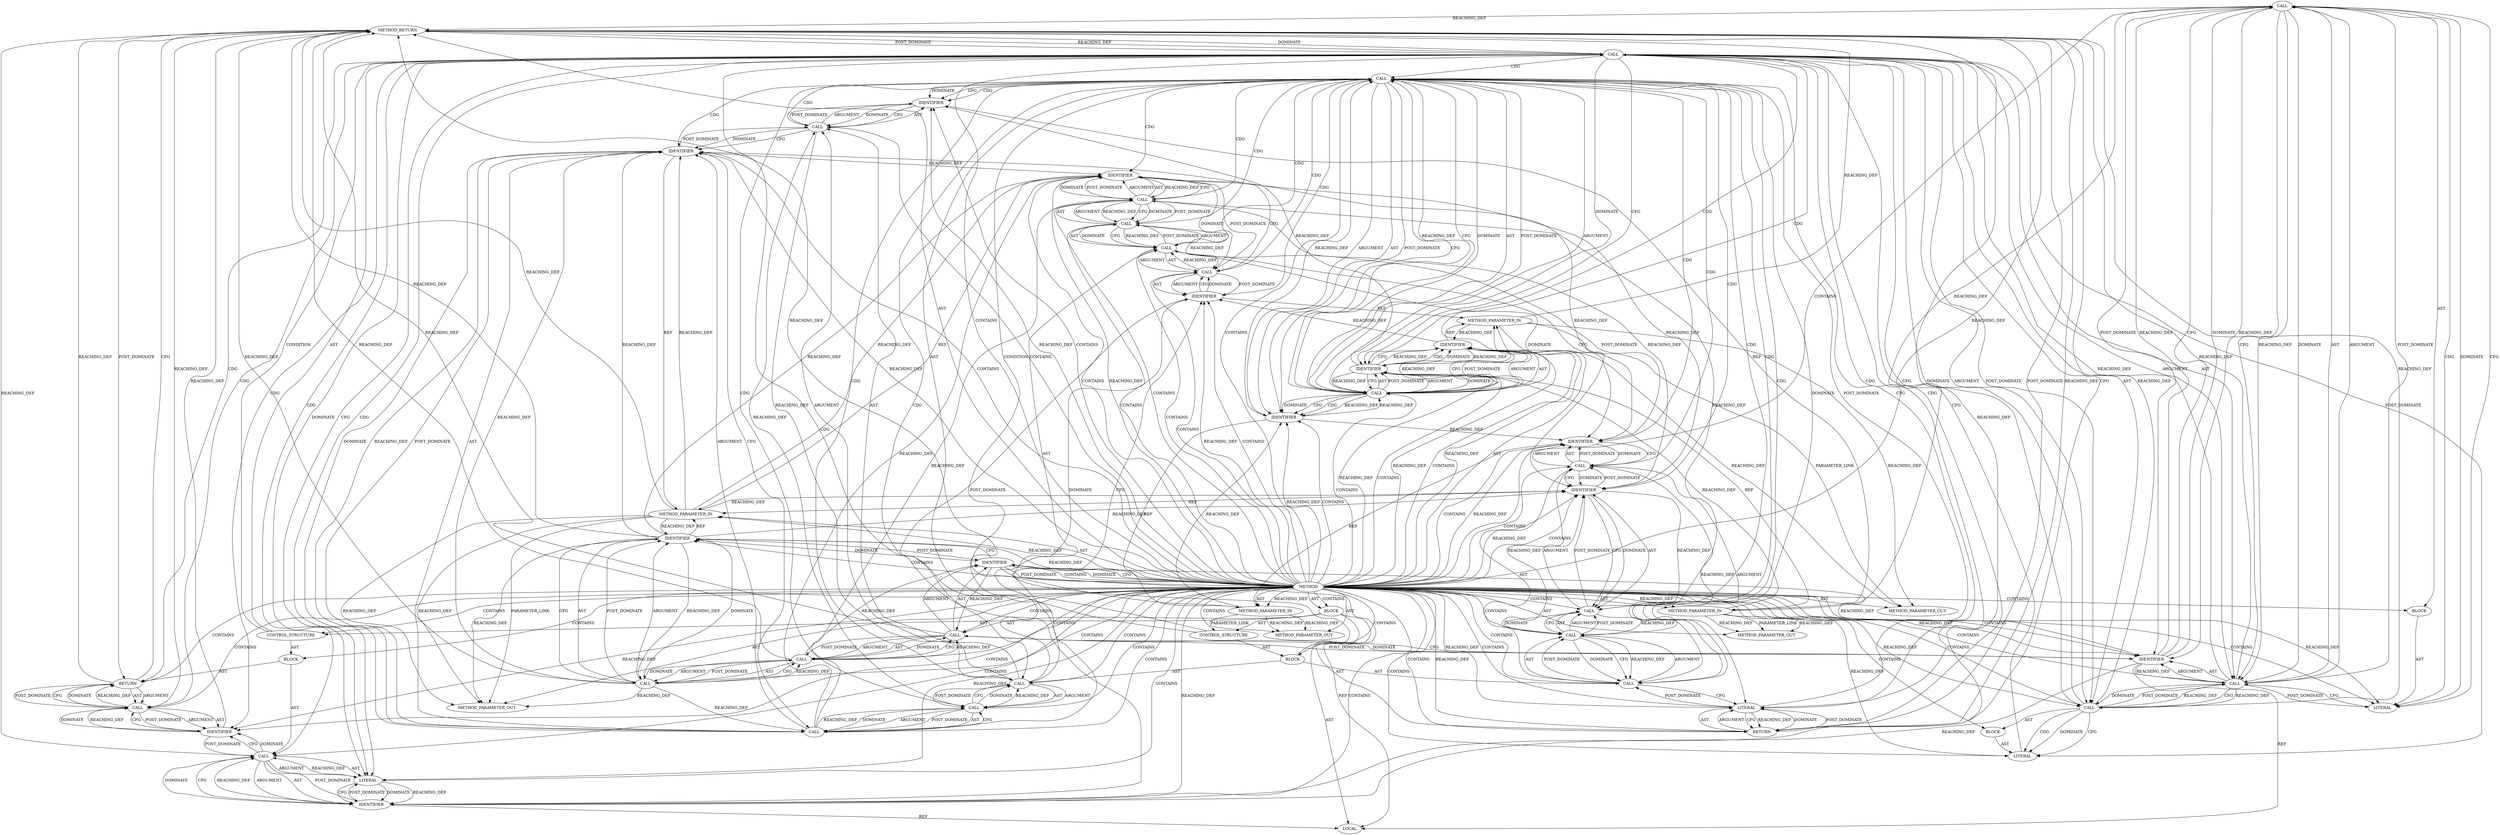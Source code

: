 digraph {
  1824 [label=CALL ORDER=2 ARGUMENT_INDEX=2 CODE="FRAME_LATE_STATUS_ABORTED_MASK" COLUMN_NUMBER=21 METHOD_FULL_NAME="messenger_v2.c:53:53:FRAME_LATE_STATUS_ABORTED_MASK:0" LINE_NUMBER=585 TYPE_FULL_NAME="int" DISPATCH_TYPE="INLINED" SIGNATURE="" NAME="FRAME_LATE_STATUS_ABORTED_MASK"]
  1846 [label=IDENTIFIER ORDER=1 ARGUMENT_INDEX=1 CODE="front_crc" COLUMN_NUMBER=4 LINE_NUMBER=593 TYPE_FULL_NAME="u32*" NAME="front_crc"]
  1832 [label=LITERAL ORDER=1 ARGUMENT_INDEX=1 CODE="\"bad late_status 0x%x\\n\"" COLUMN_NUMBER=10 LINE_NUMBER=588 TYPE_FULL_NAME="char"]
  1855 [label=IDENTIFIER ORDER=1 ARGUMENT_INDEX=1 CODE="p" COLUMN_NUMBER=33 LINE_NUMBER=594 TYPE_FULL_NAME="void*" NAME="p"]
  1844 [label=CALL ORDER=1 ARGUMENT_INDEX=-1 CODE="*front_crc = ceph_decode_32(&p)" COLUMN_NUMBER=3 METHOD_FULL_NAME="<operator>.assignment" LINE_NUMBER=593 TYPE_FULL_NAME="<empty>" DISPATCH_TYPE="STATIC_DISPATCH" SIGNATURE="" NAME="<operator>.assignment"]
  1835 [label=CALL ORDER=1 ARGUMENT_INDEX=-1 CODE="-EINVAL" COLUMN_NUMBER=10 METHOD_FULL_NAME="<operator>.minus" LINE_NUMBER=589 TYPE_FULL_NAME="<empty>" DISPATCH_TYPE="STATIC_DISPATCH" SIGNATURE="" NAME="<operator>.minus"]
  1845 [label=CALL ORDER=1 ARGUMENT_INDEX=1 CODE="*front_crc" COLUMN_NUMBER=3 METHOD_FULL_NAME="<operator>.indirection" LINE_NUMBER=593 TYPE_FULL_NAME="<empty>" DISPATCH_TYPE="STATIC_DISPATCH" SIGNATURE="" NAME="<operator>.indirection"]
  1811 [label=METHOD_PARAMETER_IN ORDER=3 CODE="u32 *middle_crc" IS_VARIADIC=false COLUMN_NUMBER=53 LINE_NUMBER=579 TYPE_FULL_NAME="u32*" EVALUATION_STRATEGY="BY_VALUE" INDEX=3 NAME="middle_crc"]
  13123 [label=METHOD_PARAMETER_OUT ORDER=1 CODE="void *p" IS_VARIADIC=false COLUMN_NUMBER=28 LINE_NUMBER=579 TYPE_FULL_NAME="void*" EVALUATION_STRATEGY="BY_VALUE" INDEX=1 NAME="p"]
  1864 [label=METHOD_RETURN ORDER=6 CODE="RET" COLUMN_NUMBER=1 LINE_NUMBER=579 TYPE_FULL_NAME="int" EVALUATION_STRATEGY="BY_VALUE"]
  1854 [label=CALL ORDER=1 ARGUMENT_INDEX=1 CODE="&p" COLUMN_NUMBER=32 METHOD_FULL_NAME="<operator>.addressOf" LINE_NUMBER=594 TYPE_FULL_NAME="<empty>" DISPATCH_TYPE="STATIC_DISPATCH" SIGNATURE="" NAME="<operator>.addressOf"]
  1834 [label=RETURN ORDER=2 ARGUMENT_INDEX=-1 CODE="return -EINVAL;" COLUMN_NUMBER=3 LINE_NUMBER=589]
  1851 [label=CALL ORDER=1 ARGUMENT_INDEX=1 CODE="*middle_crc" COLUMN_NUMBER=3 METHOD_FULL_NAME="<operator>.indirection" LINE_NUMBER=594 TYPE_FULL_NAME="<empty>" DISPATCH_TYPE="STATIC_DISPATCH" SIGNATURE="" NAME="<operator>.indirection"]
  1830 [label=BLOCK ORDER=2 ARGUMENT_INDEX=-1 CODE="{
		/* we should never get an aborted message as client */
		pr_err(\"bad late_status 0x%x\\n\", late_status);
		return -EINVAL;
	}" COLUMN_NUMBER=32 LINE_NUMBER=586 TYPE_FULL_NAME="void"]
  1842 [label=IDENTIFIER ORDER=2 ARGUMENT_INDEX=2 CODE="data_crc" COLUMN_NUMBER=33 LINE_NUMBER=592 TYPE_FULL_NAME="u32*" NAME="data_crc"]
  1833 [label=IDENTIFIER ORDER=2 ARGUMENT_INDEX=2 CODE="late_status" COLUMN_NUMBER=36 LINE_NUMBER=588 TYPE_FULL_NAME="u8" NAME="late_status"]
  1860 [label=CALL ORDER=1 ARGUMENT_INDEX=1 CODE="&p" COLUMN_NUMBER=30 METHOD_FULL_NAME="<operator>.addressOf" LINE_NUMBER=595 TYPE_FULL_NAME="<empty>" DISPATCH_TYPE="STATIC_DISPATCH" SIGNATURE="" NAME="<operator>.addressOf"]
  1820 [label=CONTROL_STRUCTURE CONTROL_STRUCTURE_TYPE="IF" ORDER=3 PARSER_TYPE_NAME="CASTIfStatement" ARGUMENT_INDEX=-1 CODE="if ((late_status & FRAME_LATE_STATUS_ABORTED_MASK) !=
			FRAME_LATE_STATUS_COMPLETE)" COLUMN_NUMBER=2 LINE_NUMBER=585]
  1841 [label=IDENTIFIER ORDER=2 ARGUMENT_INDEX=2 CODE="middle_crc" COLUMN_NUMBER=19 LINE_NUMBER=592 TYPE_FULL_NAME="u32*" NAME="middle_crc"]
  1828 [label=BLOCK ORDER=1 ARGUMENT_INDEX=1 CODE="<empty>" TYPE_FULL_NAME="void"]
  1838 [label=CALL ORDER=1 ARGUMENT_INDEX=-1 CODE="front_crc && middle_crc && data_crc" COLUMN_NUMBER=6 METHOD_FULL_NAME="<operator>.logicalAnd" LINE_NUMBER=592 TYPE_FULL_NAME="<empty>" DISPATCH_TYPE="STATIC_DISPATCH" SIGNATURE="" NAME="<operator>.logicalAnd"]
  1861 [label=IDENTIFIER ORDER=1 ARGUMENT_INDEX=1 CODE="p" COLUMN_NUMBER=31 LINE_NUMBER=595 TYPE_FULL_NAME="void*" NAME="p"]
  1839 [label=CALL ORDER=1 ARGUMENT_INDEX=1 CODE="front_crc && middle_crc" COLUMN_NUMBER=6 METHOD_FULL_NAME="<operator>.logicalAnd" LINE_NUMBER=592 TYPE_FULL_NAME="<empty>" DISPATCH_TYPE="STATIC_DISPATCH" SIGNATURE="" NAME="<operator>.logicalAnd"]
  1818 [label=CALL ORDER=1 ARGUMENT_INDEX=1 CODE="&p" COLUMN_NUMBER=30 METHOD_FULL_NAME="<operator>.addressOf" LINE_NUMBER=584 TYPE_FULL_NAME="<empty>" DISPATCH_TYPE="STATIC_DISPATCH" SIGNATURE="" NAME="<operator>.addressOf"]
  1853 [label=CALL ORDER=2 ARGUMENT_INDEX=2 CODE="ceph_decode_32(&p)" COLUMN_NUMBER=17 METHOD_FULL_NAME="ceph_decode_32" LINE_NUMBER=594 TYPE_FULL_NAME="<empty>" DISPATCH_TYPE="STATIC_DISPATCH" SIGNATURE="" NAME="ceph_decode_32"]
  1837 [label=CONTROL_STRUCTURE CONTROL_STRUCTURE_TYPE="IF" ORDER=4 PARSER_TYPE_NAME="CASTIfStatement" ARGUMENT_INDEX=-1 CODE="if (front_crc && middle_crc && data_crc)" COLUMN_NUMBER=2 LINE_NUMBER=592]
  1817 [label=CALL ORDER=2 ARGUMENT_INDEX=2 CODE="ceph_decode_8(&p)" COLUMN_NUMBER=16 METHOD_FULL_NAME="ceph_decode_8" LINE_NUMBER=584 TYPE_FULL_NAME="<empty>" DISPATCH_TYPE="STATIC_DISPATCH" SIGNATURE="" NAME="ceph_decode_8"]
  1825 [label=BLOCK ORDER=1 ARGUMENT_INDEX=1 CODE="<empty>" TYPE_FULL_NAME="void"]
  1859 [label=CALL ORDER=2 ARGUMENT_INDEX=2 CODE="ceph_decode_32(&p)" COLUMN_NUMBER=15 METHOD_FULL_NAME="ceph_decode_32" LINE_NUMBER=595 TYPE_FULL_NAME="<empty>" DISPATCH_TYPE="STATIC_DISPATCH" SIGNATURE="" NAME="ceph_decode_32"]
  1840 [label=IDENTIFIER ORDER=1 ARGUMENT_INDEX=1 CODE="front_crc" COLUMN_NUMBER=6 LINE_NUMBER=592 TYPE_FULL_NAME="u32*" NAME="front_crc"]
  1808 [label=METHOD COLUMN_NUMBER=1 LINE_NUMBER=579 COLUMN_NUMBER_END=20 IS_EXTERNAL=false SIGNATURE="int decode_epilogue (void*,u32*,u32*,u32*)" NAME="decode_epilogue" AST_PARENT_TYPE="TYPE_DECL" AST_PARENT_FULL_NAME="messenger_v2.c:<global>" ORDER=39 CODE="static int decode_epilogue(void *p, u32 *front_crc, u32 *middle_crc,
			   u32 *data_crc)
{
	u8 late_status;

	late_status = ceph_decode_8(&p);
	if ((late_status & FRAME_LATE_STATUS_ABORTED_MASK) !=
			FRAME_LATE_STATUS_COMPLETE) {
		/* we should never get an aborted message as client */
		pr_err(\"bad late_status 0x%x\\n\", late_status);
		return -EINVAL;
	}

	if (front_crc && middle_crc && data_crc) {
		*front_crc = ceph_decode_32(&p);
		*middle_crc = ceph_decode_32(&p);
		*data_crc = ceph_decode_32(&p);
	}

	return 0;
}" FULL_NAME="decode_epilogue" LINE_NUMBER_END=585 FILENAME="messenger_v2.c"]
  1843 [label=BLOCK ORDER=2 ARGUMENT_INDEX=-1 CODE="{
		*front_crc = ceph_decode_32(&p);
		*middle_crc = ceph_decode_32(&p);
		*data_crc = ceph_decode_32(&p);
	}" COLUMN_NUMBER=43 LINE_NUMBER=592 TYPE_FULL_NAME="void"]
  1829 [label=LITERAL ORDER=1 ARGUMENT_INDEX=1 CODE="0xe" COLUMN_NUMBER=4 LINE_NUMBER=586 TYPE_FULL_NAME="int"]
  1863 [label=LITERAL ORDER=1 ARGUMENT_INDEX=-1 CODE="0" COLUMN_NUMBER=9 LINE_NUMBER=598 TYPE_FULL_NAME="int"]
  1809 [label=METHOD_PARAMETER_IN ORDER=1 CODE="void *p" IS_VARIADIC=false COLUMN_NUMBER=28 LINE_NUMBER=579 TYPE_FULL_NAME="void*" EVALUATION_STRATEGY="BY_VALUE" INDEX=1 NAME="p"]
  1826 [label=LITERAL ORDER=1 ARGUMENT_INDEX=1 CODE="0xf" COLUMN_NUMBER=21 LINE_NUMBER=585 TYPE_FULL_NAME="int"]
  1813 [label=BLOCK ORDER=5 ARGUMENT_INDEX=-1 CODE="{
	u8 late_status;

	late_status = ceph_decode_8(&p);
	if ((late_status & FRAME_LATE_STATUS_ABORTED_MASK) !=
			FRAME_LATE_STATUS_COMPLETE) {
		/* we should never get an aborted message as client */
		pr_err(\"bad late_status 0x%x\\n\", late_status);
		return -EINVAL;
	}

	if (front_crc && middle_crc && data_crc) {
		*front_crc = ceph_decode_32(&p);
		*middle_crc = ceph_decode_32(&p);
		*data_crc = ceph_decode_32(&p);
	}

	return 0;
}" COLUMN_NUMBER=1 LINE_NUMBER=581 TYPE_FULL_NAME="void"]
  1852 [label=IDENTIFIER ORDER=1 ARGUMENT_INDEX=1 CODE="middle_crc" COLUMN_NUMBER=4 LINE_NUMBER=594 TYPE_FULL_NAME="u32*" NAME="middle_crc"]
  1847 [label=CALL ORDER=2 ARGUMENT_INDEX=2 CODE="ceph_decode_32(&p)" COLUMN_NUMBER=16 METHOD_FULL_NAME="ceph_decode_32" LINE_NUMBER=593 TYPE_FULL_NAME="<empty>" DISPATCH_TYPE="STATIC_DISPATCH" SIGNATURE="" NAME="ceph_decode_32"]
  1814 [label=LOCAL ORDER=1 CODE="u8 late_status" COLUMN_NUMBER=5 LINE_NUMBER=582 TYPE_FULL_NAME="u8" NAME="late_status"]
  1827 [label=CALL ORDER=2 ARGUMENT_INDEX=2 CODE="FRAME_LATE_STATUS_COMPLETE" COLUMN_NUMBER=4 METHOD_FULL_NAME="messenger_v2.c:52:52:FRAME_LATE_STATUS_COMPLETE:0" LINE_NUMBER=586 TYPE_FULL_NAME="int" DISPATCH_TYPE="INLINED" SIGNATURE="" NAME="FRAME_LATE_STATUS_COMPLETE"]
  13125 [label=METHOD_PARAMETER_OUT ORDER=3 CODE="u32 *middle_crc" IS_VARIADIC=false COLUMN_NUMBER=53 LINE_NUMBER=579 TYPE_FULL_NAME="u32*" EVALUATION_STRATEGY="BY_VALUE" INDEX=3 NAME="middle_crc"]
  13126 [label=METHOD_PARAMETER_OUT ORDER=4 CODE="u32 *data_crc" IS_VARIADIC=false COLUMN_NUMBER=7 LINE_NUMBER=580 TYPE_FULL_NAME="u32*" EVALUATION_STRATEGY="BY_VALUE" INDEX=4 NAME="data_crc"]
  1816 [label=IDENTIFIER ORDER=1 ARGUMENT_INDEX=1 CODE="late_status" COLUMN_NUMBER=2 LINE_NUMBER=584 TYPE_FULL_NAME="u8" NAME="late_status"]
  1856 [label=CALL ORDER=3 ARGUMENT_INDEX=-1 CODE="*data_crc = ceph_decode_32(&p)" COLUMN_NUMBER=3 METHOD_FULL_NAME="<operator>.assignment" LINE_NUMBER=595 TYPE_FULL_NAME="<empty>" DISPATCH_TYPE="STATIC_DISPATCH" SIGNATURE="" NAME="<operator>.assignment"]
  1812 [label=METHOD_PARAMETER_IN ORDER=4 CODE="u32 *data_crc" IS_VARIADIC=false COLUMN_NUMBER=7 LINE_NUMBER=580 TYPE_FULL_NAME="u32*" EVALUATION_STRATEGY="BY_VALUE" INDEX=4 NAME="data_crc"]
  1857 [label=CALL ORDER=1 ARGUMENT_INDEX=1 CODE="*data_crc" COLUMN_NUMBER=3 METHOD_FULL_NAME="<operator>.indirection" LINE_NUMBER=595 TYPE_FULL_NAME="<empty>" DISPATCH_TYPE="STATIC_DISPATCH" SIGNATURE="" NAME="<operator>.indirection"]
  13124 [label=METHOD_PARAMETER_OUT ORDER=2 CODE="u32 *front_crc" IS_VARIADIC=false COLUMN_NUMBER=37 LINE_NUMBER=579 TYPE_FULL_NAME="u32*" EVALUATION_STRATEGY="BY_VALUE" INDEX=2 NAME="front_crc"]
  1848 [label=CALL ORDER=1 ARGUMENT_INDEX=1 CODE="&p" COLUMN_NUMBER=31 METHOD_FULL_NAME="<operator>.addressOf" LINE_NUMBER=593 TYPE_FULL_NAME="<empty>" DISPATCH_TYPE="STATIC_DISPATCH" SIGNATURE="" NAME="<operator>.addressOf"]
  1850 [label=CALL ORDER=2 ARGUMENT_INDEX=-1 CODE="*middle_crc = ceph_decode_32(&p)" COLUMN_NUMBER=3 METHOD_FULL_NAME="<operator>.assignment" LINE_NUMBER=594 TYPE_FULL_NAME="<empty>" DISPATCH_TYPE="STATIC_DISPATCH" SIGNATURE="" NAME="<operator>.assignment"]
  1819 [label=IDENTIFIER ORDER=1 ARGUMENT_INDEX=1 CODE="p" COLUMN_NUMBER=31 LINE_NUMBER=584 TYPE_FULL_NAME="void*" NAME="p"]
  1821 [label=CALL ORDER=1 ARGUMENT_INDEX=-1 CODE="(late_status & FRAME_LATE_STATUS_ABORTED_MASK) !=
			FRAME_LATE_STATUS_COMPLETE" COLUMN_NUMBER=6 METHOD_FULL_NAME="<operator>.notEquals" LINE_NUMBER=585 TYPE_FULL_NAME="<empty>" DISPATCH_TYPE="STATIC_DISPATCH" SIGNATURE="" NAME="<operator>.notEquals"]
  1862 [label=RETURN ORDER=5 ARGUMENT_INDEX=-1 CODE="return 0;" COLUMN_NUMBER=2 LINE_NUMBER=598]
  1822 [label=CALL ORDER=1 ARGUMENT_INDEX=1 CODE="late_status & FRAME_LATE_STATUS_ABORTED_MASK" COLUMN_NUMBER=7 METHOD_FULL_NAME="<operator>.and" LINE_NUMBER=585 TYPE_FULL_NAME="<empty>" DISPATCH_TYPE="STATIC_DISPATCH" SIGNATURE="" NAME="<operator>.and"]
  1849 [label=IDENTIFIER ORDER=1 ARGUMENT_INDEX=1 CODE="p" COLUMN_NUMBER=32 LINE_NUMBER=593 TYPE_FULL_NAME="void*" NAME="p"]
  1823 [label=IDENTIFIER ORDER=1 ARGUMENT_INDEX=1 CODE="late_status" COLUMN_NUMBER=7 LINE_NUMBER=585 TYPE_FULL_NAME="u8" NAME="late_status"]
  1831 [label=CALL ORDER=1 ARGUMENT_INDEX=-1 CODE="pr_err(\"bad late_status 0x%x\\n\", late_status)" COLUMN_NUMBER=3 METHOD_FULL_NAME="pr_err" LINE_NUMBER=588 TYPE_FULL_NAME="<empty>" DISPATCH_TYPE="STATIC_DISPATCH" SIGNATURE="" NAME="pr_err"]
  1836 [label=IDENTIFIER ORDER=1 ARGUMENT_INDEX=1 CODE="EINVAL" COLUMN_NUMBER=11 LINE_NUMBER=589 TYPE_FULL_NAME="ANY" NAME="EINVAL"]
  1810 [label=METHOD_PARAMETER_IN ORDER=2 CODE="u32 *front_crc" IS_VARIADIC=false COLUMN_NUMBER=37 LINE_NUMBER=579 TYPE_FULL_NAME="u32*" EVALUATION_STRATEGY="BY_VALUE" INDEX=2 NAME="front_crc"]
  1815 [label=CALL ORDER=2 ARGUMENT_INDEX=-1 CODE="late_status = ceph_decode_8(&p)" COLUMN_NUMBER=2 METHOD_FULL_NAME="<operator>.assignment" LINE_NUMBER=584 TYPE_FULL_NAME="<empty>" DISPATCH_TYPE="STATIC_DISPATCH" SIGNATURE="" NAME="<operator>.assignment"]
  1858 [label=IDENTIFIER ORDER=1 ARGUMENT_INDEX=1 CODE="data_crc" COLUMN_NUMBER=4 LINE_NUMBER=595 TYPE_FULL_NAME="u32*" NAME="data_crc"]
  1808 -> 1850 [label=CONTAINS ]
  1808 -> 1831 [label=CONTAINS ]
  1827 -> 1829 [label=CDG ]
  1808 -> 1859 [label=CONTAINS ]
  1821 -> 1862 [label=CDG ]
  1836 -> 1835 [label=DOMINATE ]
  1808 -> 1832 [label=REACHING_DEF VARIABLE=""]
  1854 -> 1853 [label=REACHING_DEF VARIABLE="&p"]
  1822 -> 1864 [label=REACHING_DEF VARIABLE="late_status & FRAME_LATE_STATUS_ABORTED_MASK"]
  1855 -> 1809 [label=REF ]
  1808 -> 1838 [label=CONTAINS ]
  1808 -> 1851 [label=CONTAINS ]
  1839 -> 1838 [label=REACHING_DEF VARIABLE="front_crc && middle_crc"]
  1861 -> 1857 [label=POST_DOMINATE ]
  1808 -> 1810 [label=AST ]
  1841 -> 1840 [label=REACHING_DEF VARIABLE="middle_crc"]
  1845 -> 1844 [label=REACHING_DEF VARIABLE="*front_crc"]
  1842 -> 1812 [label=REF ]
  1839 -> 1842 [label=REACHING_DEF VARIABLE="front_crc && middle_crc"]
  1857 -> 1861 [label=CFG ]
  1851 -> 1850 [label=REACHING_DEF VARIABLE="*middle_crc"]
  1810 -> 13124 [label=PARAMETER_LINK ]
  1821 -> 1840 [label=DOMINATE ]
  1818 -> 1849 [label=REACHING_DEF VARIABLE="&p"]
  1849 -> 1848 [label=REACHING_DEF VARIABLE="p"]
  1856 -> 1859 [label=ARGUMENT ]
  1808 -> 1819 [label=REACHING_DEF VARIABLE=""]
  1839 -> 1842 [label=DOMINATE ]
  1819 -> 1849 [label=REACHING_DEF VARIABLE="p"]
  1850 -> 1851 [label=AST ]
  1821 -> 1833 [label=CDG ]
  1853 -> 1850 [label=DOMINATE ]
  1808 -> 1861 [label=CONTAINS ]
  1822 -> 1821 [label=REACHING_DEF VARIABLE="late_status & FRAME_LATE_STATUS_ABORTED_MASK"]
  1838 -> 1853 [label=CDG ]
  1818 -> 1819 [label=AST ]
  1819 -> 1855 [label=REACHING_DEF VARIABLE="p"]
  1824 -> 1826 [label=CDG ]
  1839 -> 1840 [label=AST ]
  1811 -> 1841 [label=REACHING_DEF VARIABLE="middle_crc"]
  1843 -> 1856 [label=AST ]
  1834 -> 1835 [label=AST ]
  1859 -> 1860 [label=AST ]
  1808 -> 1837 [label=CONTAINS ]
  1847 -> 1844 [label=CFG ]
  1849 -> 1848 [label=CFG ]
  1808 -> 13125 [label=AST ]
  1822 -> 1824 [label=AST ]
  1808 -> 1841 [label=CONTAINS ]
  1821 -> 1840 [label=CFG ]
  1808 -> 1812 [label=AST ]
  1808 -> 1809 [label=REACHING_DEF VARIABLE=""]
  1833 -> 1831 [label=DOMINATE ]
  1816 -> 1819 [label=CFG ]
  1808 -> 1845 [label=CONTAINS ]
  1839 -> 1838 [label=CFG ]
  1821 -> 1834 [label=CDG ]
  1817 -> 1864 [label=REACHING_DEF VARIABLE="ceph_decode_8(&p)"]
  1818 -> 1819 [label=POST_DOMINATE ]
  1833 -> 1864 [label=REACHING_DEF VARIABLE="late_status"]
  1848 -> 1849 [label=POST_DOMINATE ]
  1839 -> 1840 [label=POST_DOMINATE ]
  1834 -> 1864 [label=CFG ]
  1840 -> 1841 [label=CFG ]
  1844 -> 1852 [label=DOMINATE ]
  1838 -> 1846 [label=CFG ]
  1822 -> 1823 [label=ARGUMENT ]
  1853 -> 1851 [label=REACHING_DEF VARIABLE="ceph_decode_32(&p)"]
  1839 -> 1842 [label=CFG ]
  1815 -> 1816 [label=ARGUMENT ]
  1854 -> 1855 [label=POST_DOMINATE ]
  1824 -> 1826 [label=DOMINATE ]
  1858 -> 1850 [label=POST_DOMINATE ]
  1835 -> 1834 [label=CFG ]
  1848 -> 1849 [label=AST ]
  1821 -> 1864 [label=REACHING_DEF VARIABLE="(late_status & FRAME_LATE_STATUS_ABORTED_MASK) !=
			FRAME_LATE_STATUS_COMPLETE"]
  1861 -> 1860 [label=CFG ]
  1817 -> 1816 [label=REACHING_DEF VARIABLE="ceph_decode_8(&p)"]
  1838 -> 1844 [label=CDG ]
  1833 -> 1831 [label=CFG ]
  1851 -> 1855 [label=CFG ]
  1808 -> 1820 [label=CONTAINS ]
  1859 -> 1856 [label=REACHING_DEF VARIABLE="ceph_decode_32(&p)"]
  1822 -> 1824 [label=ARGUMENT ]
  1824 -> 1823 [label=REACHING_DEF VARIABLE="FRAME_LATE_STATUS_ABORTED_MASK"]
  1808 -> 1816 [label=CONTAINS ]
  1832 -> 1831 [label=REACHING_DEF VARIABLE="\"bad late_status 0x%x\\n\""]
  1854 -> 1853 [label=CFG ]
  1827 -> 1864 [label=REACHING_DEF VARIABLE="FRAME_LATE_STATUS_COMPLETE"]
  1811 -> 1864 [label=REACHING_DEF VARIABLE="middle_crc"]
  1831 -> 1832 [label=ARGUMENT ]
  1825 -> 1826 [label=AST ]
  1816 -> 1808 [label=POST_DOMINATE ]
  1847 -> 1848 [label=ARGUMENT ]
  1838 -> 1848 [label=CDG ]
  1821 -> 1839 [label=CDG ]
  1808 -> 1832 [label=CONTAINS ]
  1816 -> 1823 [label=REACHING_DEF VARIABLE="late_status"]
  1844 -> 1847 [label=AST ]
  1840 -> 1839 [label=DOMINATE ]
  1818 -> 1817 [label=CFG ]
  1839 -> 1842 [label=CDG ]
  1808 -> 1846 [label=REACHING_DEF VARIABLE=""]
  1812 -> 1842 [label=REACHING_DEF VARIABLE="data_crc"]
  1823 -> 1824 [label=REACHING_DEF VARIABLE="late_status"]
  1844 -> 1847 [label=ARGUMENT ]
  1822 -> 1826 [label=POST_DOMINATE ]
  1835 -> 1836 [label=POST_DOMINATE ]
  1820 -> 1830 [label=AST ]
  1808 -> 13123 [label=AST ]
  1809 -> 1855 [label=REACHING_DEF VARIABLE="p"]
  1808 -> 1836 [label=REACHING_DEF VARIABLE=""]
  1808 -> 1858 [label=CONTAINS ]
  1839 -> 1841 [label=POST_DOMINATE ]
  1838 -> 1846 [label=CDG ]
  1812 -> 13126 [label=PARAMETER_LINK ]
  1840 -> 1841 [label=REACHING_DEF VARIABLE="front_crc"]
  1818 -> 1817 [label=REACHING_DEF VARIABLE="&p"]
  1839 -> 1841 [label=ARGUMENT ]
  1808 -> 1862 [label=CONTAINS ]
  1808 -> 1842 [label=CONTAINS ]
  1812 -> 13126 [label=REACHING_DEF VARIABLE="data_crc"]
  1812 -> 13126 [label=REACHING_DEF VARIABLE="data_crc"]
  1849 -> 1848 [label=DOMINATE ]
  1837 -> 1843 [label=AST ]
  1822 -> 1827 [label=CFG ]
  1859 -> 1856 [label=DOMINATE ]
  1827 -> 1821 [label=REACHING_DEF VARIABLE="FRAME_LATE_STATUS_COMPLETE"]
  1857 -> 1858 [label=ARGUMENT ]
  1854 -> 1853 [label=DOMINATE ]
  1845 -> 1849 [label=DOMINATE ]
  1838 -> 1859 [label=CDG ]
  1833 -> 1814 [label=REF ]
  1817 -> 1815 [label=DOMINATE ]
  1816 -> 1819 [label=DOMINATE ]
  1813 -> 1837 [label=AST ]
  1808 -> 1828 [label=CONTAINS ]
  1845 -> 1846 [label=AST ]
  1848 -> 1854 [label=REACHING_DEF VARIABLE="&p"]
  1831 -> 1836 [label=CFG ]
  1840 -> 1839 [label=CFG ]
  1856 -> 1859 [label=AST ]
  1821 -> 1827 [label=ARGUMENT ]
  1819 -> 1818 [label=REACHING_DEF VARIABLE="p"]
  1838 -> 1851 [label=CDG ]
  1844 -> 1845 [label=ARGUMENT ]
  1831 -> 1836 [label=DOMINATE ]
  1808 -> 1836 [label=CONTAINS ]
  1808 -> 1843 [label=CONTAINS ]
  1827 -> 1828 [label=AST ]
  1834 -> 1835 [label=POST_DOMINATE ]
  1816 -> 1815 [label=REACHING_DEF VARIABLE="late_status"]
  1817 -> 1818 [label=ARGUMENT ]
  1847 -> 1844 [label=DOMINATE ]
  1838 -> 1842 [label=ARGUMENT ]
  1838 -> 1863 [label=CFG ]
  1835 -> 1834 [label=DOMINATE ]
  1808 -> 1835 [label=CONTAINS ]
  1808 -> 1855 [label=CONTAINS ]
  1808 -> 1819 [label=CONTAINS ]
  1860 -> 1859 [label=REACHING_DEF VARIABLE="&p"]
  1862 -> 1863 [label=POST_DOMINATE ]
  1829 -> 1821 [label=CFG ]
  1822 -> 1823 [label=AST ]
  1859 -> 1856 [label=CFG ]
  1844 -> 1845 [label=AST ]
  1838 -> 1863 [label=DOMINATE ]
  1855 -> 1861 [label=REACHING_DEF VARIABLE="p"]
  1813 -> 1862 [label=AST ]
  1849 -> 1855 [label=REACHING_DEF VARIABLE="p"]
  1863 -> 1838 [label=POST_DOMINATE ]
  1841 -> 1839 [label=REACHING_DEF VARIABLE="middle_crc"]
  1810 -> 1840 [label=REACHING_DEF VARIABLE="front_crc"]
  1838 -> 1855 [label=CDG ]
  1838 -> 1850 [label=CDG ]
  1859 -> 1860 [label=ARGUMENT ]
  1818 -> 1817 [label=DOMINATE ]
  1818 -> 1819 [label=ARGUMENT ]
  1820 -> 1821 [label=AST ]
  1808 -> 1852 [label=REACHING_DEF VARIABLE=""]
  1808 -> 1844 [label=CONTAINS ]
  1827 -> 1822 [label=POST_DOMINATE ]
  1808 -> 13126 [label=AST ]
  1863 -> 1862 [label=CFG ]
  1849 -> 1845 [label=POST_DOMINATE ]
  1835 -> 1836 [label=ARGUMENT ]
  1838 -> 1839 [label=AST ]
  1858 -> 1857 [label=CFG ]
  1808 -> 1824 [label=CONTAINS ]
  1821 -> 1836 [label=CDG ]
  1817 -> 1815 [label=CFG ]
  1836 -> 1835 [label=REACHING_DEF VARIABLE="EINVAL"]
  1821 -> 1864 [label=DOMINATE ]
  1809 -> 1861 [label=REACHING_DEF VARIABLE="p"]
  1856 -> 1859 [label=POST_DOMINATE ]
  1841 -> 1811 [label=REF ]
  1808 -> 1852 [label=CONTAINS ]
  1830 -> 1834 [label=AST ]
  1839 -> 1840 [label=ARGUMENT ]
  1854 -> 1855 [label=ARGUMENT ]
  1808 -> 1822 [label=CONTAINS ]
  1808 -> 1821 [label=CONTAINS ]
  1831 -> 1833 [label=AST ]
  1835 -> 1864 [label=REACHING_DEF VARIABLE="-EINVAL"]
  1808 -> 1829 [label=REACHING_DEF VARIABLE=""]
  1854 -> 1855 [label=AST ]
  1819 -> 1864 [label=REACHING_DEF VARIABLE="p"]
  1821 -> 1832 [label=CDG ]
  1860 -> 1859 [label=DOMINATE ]
  1808 -> 1849 [label=REACHING_DEF VARIABLE=""]
  1815 -> 1823 [label=DOMINATE ]
  1824 -> 1826 [label=CFG ]
  1830 -> 1831 [label=AST ]
  1862 -> 1863 [label=AST ]
  1838 -> 1856 [label=CDG ]
  1857 -> 1858 [label=AST ]
  1808 -> 1847 [label=CONTAINS ]
  1827 -> 1822 [label=REACHING_DEF VARIABLE="FRAME_LATE_STATUS_COMPLETE"]
  1808 -> 1858 [label=REACHING_DEF VARIABLE=""]
  1808 -> 1855 [label=REACHING_DEF VARIABLE=""]
  1841 -> 1852 [label=REACHING_DEF VARIABLE="middle_crc"]
  1818 -> 1864 [label=REACHING_DEF VARIABLE="&p"]
  1808 -> 1857 [label=CONTAINS ]
  1808 -> 1830 [label=CONTAINS ]
  1860 -> 1859 [label=CFG ]
  1835 -> 1836 [label=AST ]
  1858 -> 1857 [label=DOMINATE ]
  1858 -> 1812 [label=REF ]
  1832 -> 1833 [label=DOMINATE ]
  1864 -> 1834 [label=POST_DOMINATE ]
  1833 -> 1831 [label=REACHING_DEF VARIABLE="late_status"]
  1808 -> 1816 [label=DOMINATE ]
  1856 -> 1857 [label=ARGUMENT ]
  1827 -> 1829 [label=DOMINATE ]
  1811 -> 13125 [label=PARAMETER_LINK ]
  1808 -> 1833 [label=REACHING_DEF VARIABLE=""]
  1821 -> 1832 [label=DOMINATE ]
  1822 -> 1827 [label=DOMINATE ]
  1854 -> 1861 [label=REACHING_DEF VARIABLE="&p"]
  1859 -> 1860 [label=POST_DOMINATE ]
  1843 -> 1850 [label=AST ]
  1846 -> 1810 [label=REF ]
  1809 -> 1849 [label=REACHING_DEF VARIABLE="p"]
  1808 -> 1864 [label=AST ]
  1861 -> 1809 [label=REF ]
  1808 -> 1829 [label=CONTAINS ]
  1862 -> 1864 [label=REACHING_DEF VARIABLE="<RET>"]
  1808 -> 1834 [label=CONTAINS ]
  1808 -> 1853 [label=CONTAINS ]
  1861 -> 1860 [label=REACHING_DEF VARIABLE="p"]
  1835 -> 1834 [label=REACHING_DEF VARIABLE="-EINVAL"]
  1845 -> 1846 [label=POST_DOMINATE ]
  1812 -> 1864 [label=REACHING_DEF VARIABLE="data_crc"]
  1838 -> 1854 [label=CDG ]
  1823 -> 1822 [label=REACHING_DEF VARIABLE="late_status"]
  1828 -> 1829 [label=AST ]
  1857 -> 1856 [label=REACHING_DEF VARIABLE="*data_crc"]
  1861 -> 1860 [label=DOMINATE ]
  1856 -> 1857 [label=AST ]
  1863 -> 1862 [label=REACHING_DEF VARIABLE="0"]
  1808 -> 1826 [label=REACHING_DEF VARIABLE=""]
  1855 -> 1854 [label=REACHING_DEF VARIABLE="p"]
  1808 -> 1817 [label=CONTAINS ]
  1824 -> 1864 [label=REACHING_DEF VARIABLE="FRAME_LATE_STATUS_ABORTED_MASK"]
  1808 -> 1848 [label=CONTAINS ]
  1808 -> 1818 [label=CONTAINS ]
  1848 -> 1855 [label=REACHING_DEF VARIABLE="&p"]
  1857 -> 1858 [label=POST_DOMINATE ]
  1817 -> 1818 [label=AST ]
  1821 -> 1831 [label=CDG ]
  1850 -> 1853 [label=POST_DOMINATE ]
  1823 -> 1815 [label=POST_DOMINATE ]
  1808 -> 1811 [label=REACHING_DEF VARIABLE=""]
  1831 -> 1833 [label=ARGUMENT ]
  1862 -> 1864 [label=CFG ]
  1853 -> 1854 [label=POST_DOMINATE ]
  1808 -> 1863 [label=REACHING_DEF VARIABLE=""]
  1849 -> 1809 [label=REF ]
  1847 -> 1848 [label=POST_DOMINATE ]
  1826 -> 1822 [label=CFG ]
  1844 -> 1847 [label=POST_DOMINATE ]
  1808 -> 1823 [label=REACHING_DEF VARIABLE=""]
  1859 -> 1857 [label=REACHING_DEF VARIABLE="ceph_decode_32(&p)"]
  1808 -> 1827 [label=REACHING_DEF VARIABLE=""]
  1838 -> 1846 [label=DOMINATE ]
  1808 -> 1863 [label=CONTAINS ]
  1821 -> 1827 [label=POST_DOMINATE ]
  1824 -> 1823 [label=POST_DOMINATE ]
  1816 -> 1814 [label=REF ]
  1851 -> 1855 [label=DOMINATE ]
  1813 -> 1815 [label=AST ]
  1837 -> 1838 [label=CONDITION ]
  1863 -> 1862 [label=DOMINATE ]
  1832 -> 1833 [label=REACHING_DEF VARIABLE="\"bad late_status 0x%x\\n\""]
  1809 -> 13123 [label=REACHING_DEF VARIABLE="p"]
  1809 -> 13123 [label=REACHING_DEF VARIABLE="p"]
  1848 -> 1847 [label=CFG ]
  1864 -> 1862 [label=POST_DOMINATE ]
  1810 -> 13124 [label=REACHING_DEF VARIABLE="front_crc"]
  1810 -> 13124 [label=REACHING_DEF VARIABLE="front_crc"]
  1817 -> 1818 [label=POST_DOMINATE ]
  1838 -> 1857 [label=CDG ]
  1838 -> 1839 [label=POST_DOMINATE ]
  1857 -> 1861 [label=DOMINATE ]
  1838 -> 1852 [label=CDG ]
  1821 -> 1827 [label=AST ]
  1815 -> 1864 [label=REACHING_DEF VARIABLE="late_status = ceph_decode_8(&p)"]
  1850 -> 1851 [label=ARGUMENT ]
  1821 -> 1829 [label=POST_DOMINATE ]
  1838 -> 1842 [label=AST ]
  1855 -> 1854 [label=CFG ]
  1821 -> 1840 [label=CDG ]
  1831 -> 1864 [label=REACHING_DEF VARIABLE="pr_err(\"bad late_status 0x%x\\n\", late_status)"]
  1840 -> 1841 [label=CDG ]
  1838 -> 1860 [label=CDG ]
  1842 -> 1839 [label=REACHING_DEF VARIABLE="data_crc"]
  1839 -> 1841 [label=AST ]
  1836 -> 1831 [label=POST_DOMINATE ]
  1808 -> 1815 [label=CONTAINS ]
  1853 -> 1850 [label=CFG ]
  1819 -> 13123 [label=REACHING_DEF VARIABLE="p"]
  1840 -> 1839 [label=REACHING_DEF VARIABLE="front_crc"]
  1838 -> 1849 [label=CDG ]
  1845 -> 1849 [label=CFG ]
  1836 -> 1835 [label=CFG ]
  1808 -> 1825 [label=CONTAINS ]
  1842 -> 1838 [label=CFG ]
  1841 -> 1839 [label=CFG ]
  1844 -> 1852 [label=CFG ]
  1848 -> 1847 [label=REACHING_DEF VARIABLE="&p"]
  1819 -> 1809 [label=REF ]
  1823 -> 1824 [label=CFG ]
  1818 -> 13123 [label=REACHING_DEF VARIABLE="&p"]
  1854 -> 1860 [label=REACHING_DEF VARIABLE="&p"]
  1853 -> 1850 [label=REACHING_DEF VARIABLE="ceph_decode_32(&p)"]
  1838 -> 1861 [label=CDG ]
  1838 -> 1847 [label=CDG ]
  1821 -> 1838 [label=CDG ]
  1808 -> 1833 [label=CONTAINS ]
  1808 -> 1839 [label=CONTAINS ]
  1847 -> 1845 [label=REACHING_DEF VARIABLE="ceph_decode_32(&p)"]
  1808 -> 1826 [label=CONTAINS ]
  1808 -> 1854 [label=CONTAINS ]
  1852 -> 1851 [label=CFG ]
  1848 -> 1849 [label=ARGUMENT ]
  1822 -> 1827 [label=REACHING_DEF VARIABLE="late_status & FRAME_LATE_STATUS_ABORTED_MASK"]
  1819 -> 1816 [label=POST_DOMINATE ]
  1809 -> 13123 [label=PARAMETER_LINK ]
  1840 -> 1846 [label=REACHING_DEF VARIABLE="front_crc"]
  1808 -> 1860 [label=CONTAINS ]
  1823 -> 1824 [label=DOMINATE ]
  1833 -> 1832 [label=POST_DOMINATE ]
  1808 -> 1811 [label=AST ]
  1855 -> 1851 [label=POST_DOMINATE ]
  1808 -> 1809 [label=AST ]
  1838 -> 1845 [label=CDG ]
  1810 -> 1864 [label=REACHING_DEF VARIABLE="front_crc"]
  1851 -> 1852 [label=POST_DOMINATE ]
  1809 -> 1864 [label=REACHING_DEF VARIABLE="p"]
  1819 -> 1818 [label=CFG ]
  1853 -> 1854 [label=AST ]
  1836 -> 1864 [label=REACHING_DEF VARIABLE="EINVAL"]
  1853 -> 1854 [label=ARGUMENT ]
  1838 -> 1839 [label=ARGUMENT ]
  1808 -> 1861 [label=REACHING_DEF VARIABLE=""]
  1820 -> 1821 [label=CONDITION ]
  1824 -> 1825 [label=AST ]
  1824 -> 1822 [label=CFG ]
  1851 -> 1852 [label=AST ]
  1855 -> 1854 [label=DOMINATE ]
  1808 -> 1856 [label=CONTAINS ]
  1850 -> 1853 [label=ARGUMENT ]
  1834 -> 1835 [label=ARGUMENT ]
  1808 -> 1849 [label=CONTAINS ]
  1864 -> 1821 [label=POST_DOMINATE ]
  1808 -> 1841 [label=REACHING_DEF VARIABLE=""]
  1808 -> 1827 [label=CONTAINS ]
  1823 -> 1814 [label=REF ]
  1808 -> 1862 [label=REACHING_DEF VARIABLE=""]
  1823 -> 1833 [label=REACHING_DEF VARIABLE="late_status"]
  1842 -> 1858 [label=REACHING_DEF VARIABLE="data_crc"]
  1808 -> 1846 [label=CONTAINS ]
  1839 -> 1838 [label=DOMINATE ]
  1845 -> 1846 [label=ARGUMENT ]
  1815 -> 1823 [label=CFG ]
  1824 -> 1822 [label=REACHING_DEF VARIABLE="FRAME_LATE_STATUS_ABORTED_MASK"]
  1860 -> 1861 [label=ARGUMENT ]
  1808 -> 1840 [label=REACHING_DEF VARIABLE=""]
  1831 -> 1832 [label=AST ]
  1852 -> 1844 [label=POST_DOMINATE ]
  1819 -> 1861 [label=REACHING_DEF VARIABLE="p"]
  1808 -> 1813 [label=AST ]
  1808 -> 1810 [label=REACHING_DEF VARIABLE=""]
  1827 -> 1829 [label=CFG ]
  1834 -> 1864 [label=REACHING_DEF VARIABLE="<RET>"]
  1850 -> 1858 [label=DOMINATE ]
  1818 -> 1848 [label=REACHING_DEF VARIABLE="&p"]
  1808 -> 1842 [label=REACHING_DEF VARIABLE=""]
  1851 -> 1852 [label=ARGUMENT ]
  1808 -> 1823 [label=CONTAINS ]
  1849 -> 1861 [label=REACHING_DEF VARIABLE="p"]
  1821 -> 1822 [label=ARGUMENT ]
  1846 -> 1845 [label=DOMINATE ]
  1815 -> 1817 [label=POST_DOMINATE ]
  1863 -> 1856 [label=POST_DOMINATE ]
  1808 -> 13124 [label=AST ]
  1815 -> 1816 [label=AST ]
  1821 -> 1832 [label=CFG ]
  1838 -> 1858 [label=CDG ]
  1842 -> 1838 [label=REACHING_DEF VARIABLE="data_crc"]
  1827 -> 1821 [label=CFG ]
  1847 -> 1848 [label=AST ]
  1846 -> 1845 [label=CFG ]
  1813 -> 1820 [label=AST ]
  1817 -> 1815 [label=REACHING_DEF VARIABLE="ceph_decode_8(&p)"]
  1850 -> 1858 [label=CFG ]
  1821 -> 1863 [label=CDG ]
  1827 -> 1821 [label=DOMINATE ]
  1808 -> 1813 [label=CONTAINS ]
  1860 -> 1861 [label=POST_DOMINATE ]
  1862 -> 1863 [label=ARGUMENT ]
  1831 -> 1833 [label=POST_DOMINATE ]
  1815 -> 1817 [label=AST ]
  1840 -> 1810 [label=REF ]
  1840 -> 1841 [label=DOMINATE ]
  1821 -> 1822 [label=AST ]
  1808 -> 1824 [label=REACHING_DEF VARIABLE=""]
  1809 -> 1819 [label=REACHING_DEF VARIABLE="p"]
  1822 -> 1824 [label=POST_DOMINATE ]
  1811 -> 13125 [label=REACHING_DEF VARIABLE="middle_crc"]
  1811 -> 13125 [label=REACHING_DEF VARIABLE="middle_crc"]
  1847 -> 1844 [label=REACHING_DEF VARIABLE="ceph_decode_32(&p)"]
  1821 -> 1835 [label=CDG ]
  1815 -> 1817 [label=ARGUMENT ]
  1832 -> 1833 [label=CFG ]
  1808 -> 1840 [label=CONTAINS ]
  1808 -> 1816 [label=CFG ]
  1808 -> 1812 [label=REACHING_DEF VARIABLE=""]
  1837 -> 1838 [label=AST ]
  1860 -> 1861 [label=AST ]
  1848 -> 1847 [label=DOMINATE ]
  1819 -> 1818 [label=DOMINATE ]
  1813 -> 1814 [label=AST ]
  1838 -> 1842 [label=POST_DOMINATE ]
  1843 -> 1844 [label=AST ]
  1850 -> 1853 [label=AST ]
  1824 -> 1822 [label=DOMINATE ]
  1856 -> 1863 [label=CFG ]
  1852 -> 1811 [label=REF ]
  1852 -> 1851 [label=DOMINATE ]
}

